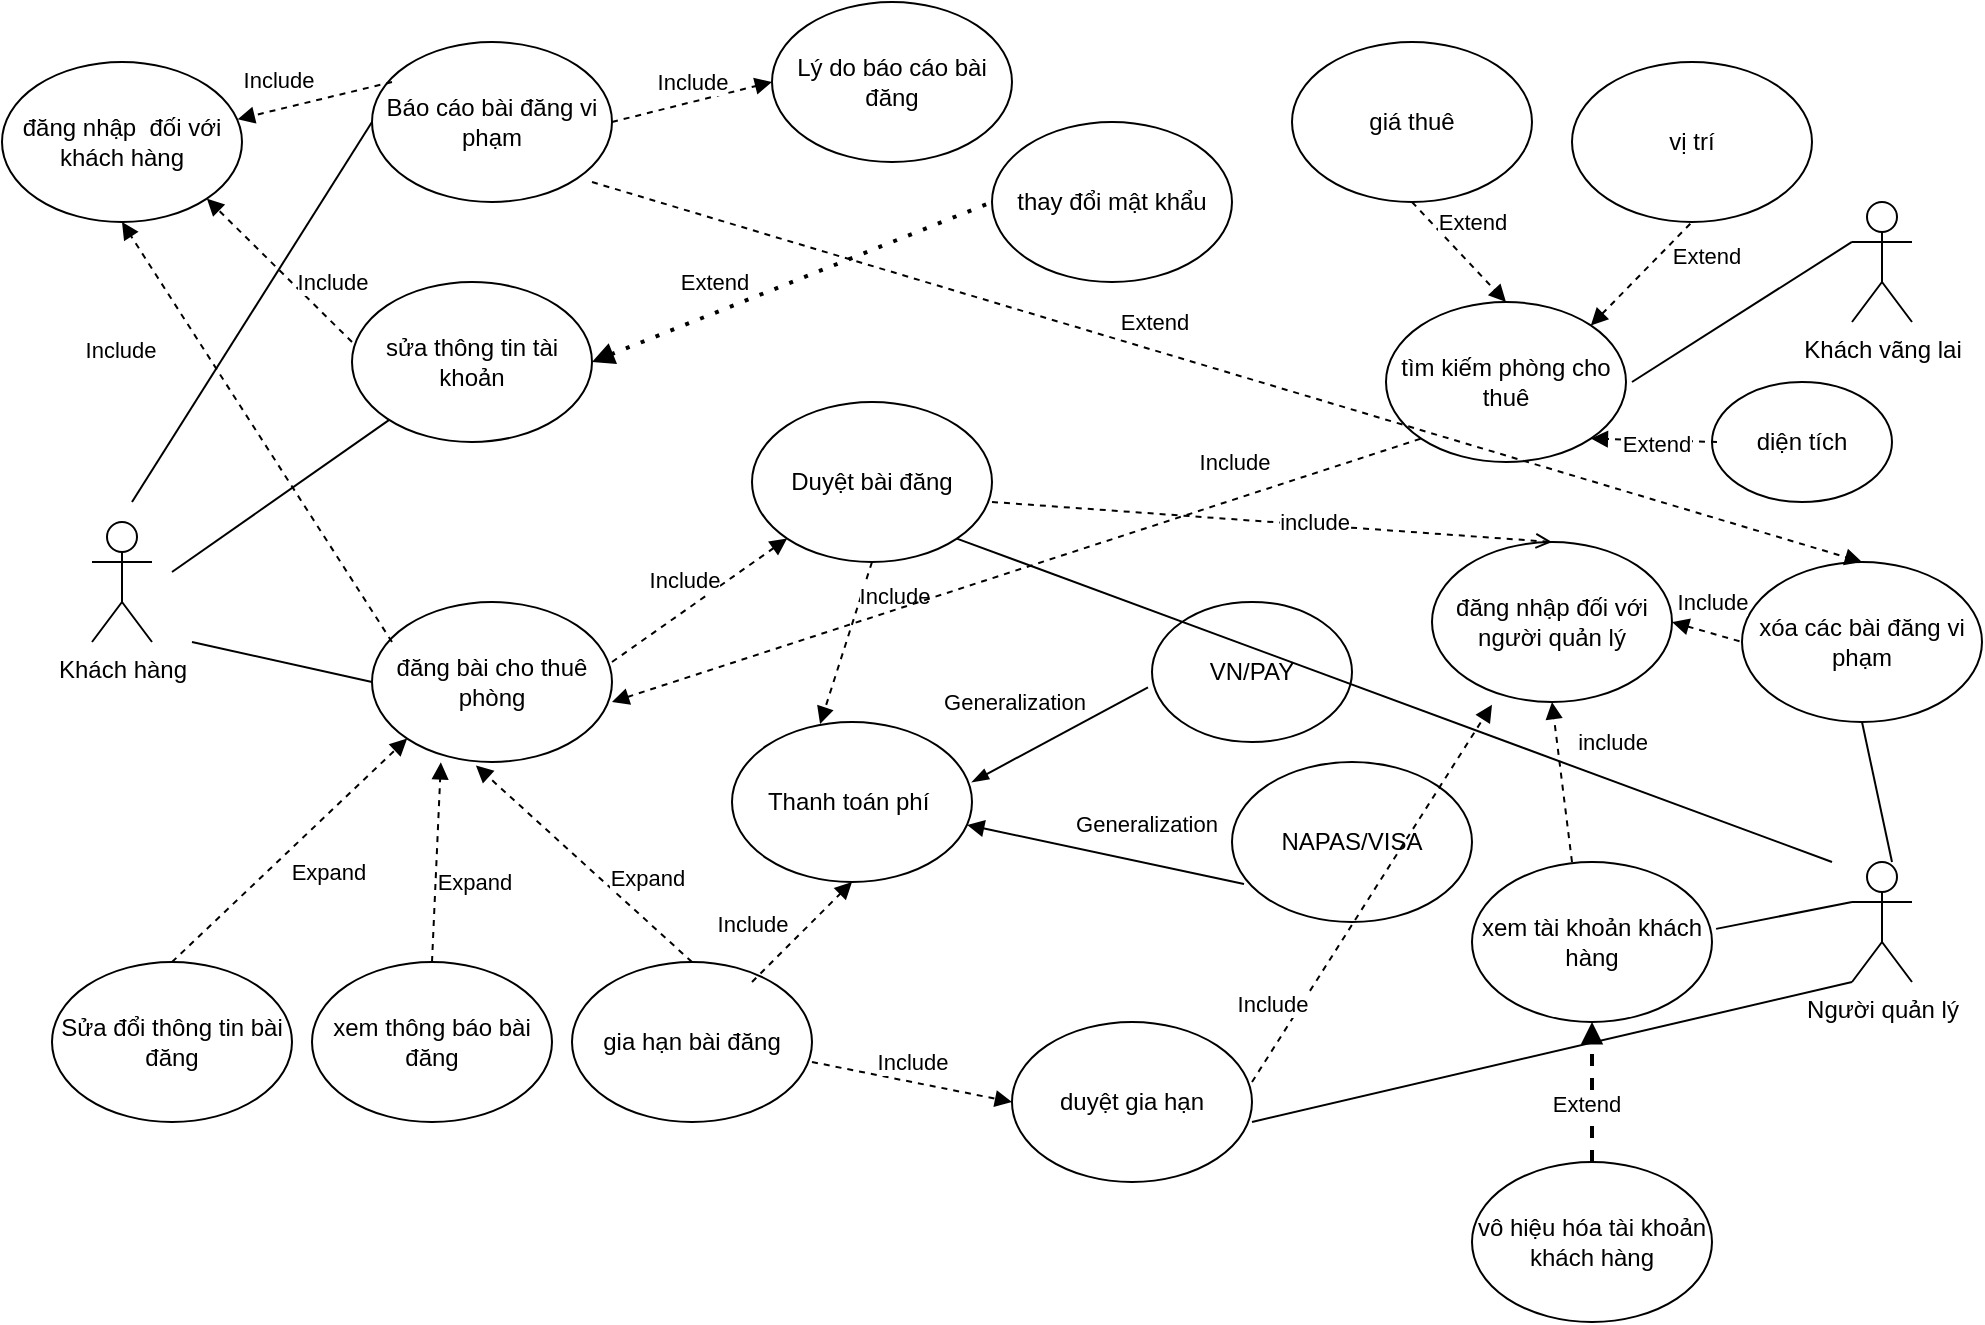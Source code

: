 <mxfile version="22.0.3" type="device">
  <diagram name="Page-1" id="BQ_2tN83CtN3XIH8CyFC">
    <mxGraphModel dx="1036" dy="606" grid="1" gridSize="10" guides="1" tooltips="1" connect="1" arrows="1" fold="1" page="1" pageScale="1" pageWidth="1654" pageHeight="2336" math="0" shadow="0">
      <root>
        <mxCell id="0" />
        <mxCell id="1" parent="0" />
        <mxCell id="EKn6E2aNAoOGzHWUVPN6-1" value="Khách hàng" style="shape=umlActor;verticalLabelPosition=bottom;verticalAlign=top;html=1;outlineConnect=0;" vertex="1" parent="1">
          <mxGeometry x="60" y="270" width="30" height="60" as="geometry" />
        </mxCell>
        <mxCell id="EKn6E2aNAoOGzHWUVPN6-2" value="sửa thông tin tài khoản" style="ellipse;whiteSpace=wrap;html=1;" vertex="1" parent="1">
          <mxGeometry x="190" y="150" width="120" height="80" as="geometry" />
        </mxCell>
        <mxCell id="EKn6E2aNAoOGzHWUVPN6-3" value="đăng bài cho thuê phòng" style="ellipse;whiteSpace=wrap;html=1;" vertex="1" parent="1">
          <mxGeometry x="200" y="310" width="120" height="80" as="geometry" />
        </mxCell>
        <mxCell id="EKn6E2aNAoOGzHWUVPN6-5" value="Duyệt bài đăng" style="ellipse;whiteSpace=wrap;html=1;" vertex="1" parent="1">
          <mxGeometry x="390" y="210" width="120" height="80" as="geometry" />
        </mxCell>
        <mxCell id="EKn6E2aNAoOGzHWUVPN6-6" value="Thanh toán phí&amp;nbsp;" style="ellipse;whiteSpace=wrap;html=1;" vertex="1" parent="1">
          <mxGeometry x="380" y="370" width="120" height="80" as="geometry" />
        </mxCell>
        <mxCell id="EKn6E2aNAoOGzHWUVPN6-7" value="gia hạn bài đăng" style="ellipse;whiteSpace=wrap;html=1;" vertex="1" parent="1">
          <mxGeometry x="300" y="490" width="120" height="80" as="geometry" />
        </mxCell>
        <mxCell id="EKn6E2aNAoOGzHWUVPN6-8" value="" style="endArrow=none;html=1;rounded=0;" edge="1" parent="1" target="EKn6E2aNAoOGzHWUVPN6-2">
          <mxGeometry width="50" height="50" relative="1" as="geometry">
            <mxPoint x="100" y="295" as="sourcePoint" />
            <mxPoint x="150" y="245" as="targetPoint" />
          </mxGeometry>
        </mxCell>
        <mxCell id="EKn6E2aNAoOGzHWUVPN6-9" value="" style="endArrow=none;html=1;rounded=0;entryX=0;entryY=0.5;entryDx=0;entryDy=0;" edge="1" parent="1" target="EKn6E2aNAoOGzHWUVPN6-3">
          <mxGeometry width="50" height="50" relative="1" as="geometry">
            <mxPoint x="110" y="330" as="sourcePoint" />
            <mxPoint x="160" y="280" as="targetPoint" />
          </mxGeometry>
        </mxCell>
        <mxCell id="EKn6E2aNAoOGzHWUVPN6-10" value="" style="endArrow=block;dashed=1;html=1;rounded=0;entryX=0.433;entryY=1.022;entryDx=0;entryDy=0;entryPerimeter=0;endFill=1;exitX=0.5;exitY=0;exitDx=0;exitDy=0;" edge="1" parent="1" source="EKn6E2aNAoOGzHWUVPN6-7" target="EKn6E2aNAoOGzHWUVPN6-3">
          <mxGeometry width="50" height="50" relative="1" as="geometry">
            <mxPoint x="250" y="490" as="sourcePoint" />
            <mxPoint x="300" y="440" as="targetPoint" />
          </mxGeometry>
        </mxCell>
        <mxCell id="EKn6E2aNAoOGzHWUVPN6-11" value="Expand&amp;nbsp;" style="edgeLabel;html=1;align=center;verticalAlign=middle;resizable=0;points=[];" vertex="1" connectable="0" parent="EKn6E2aNAoOGzHWUVPN6-10">
          <mxGeometry x="-0.282" y="-3" relative="1" as="geometry">
            <mxPoint x="16" y="-5" as="offset" />
          </mxGeometry>
        </mxCell>
        <mxCell id="EKn6E2aNAoOGzHWUVPN6-12" value="Sửa đổi thông tin bài đăng" style="ellipse;whiteSpace=wrap;html=1;" vertex="1" parent="1">
          <mxGeometry x="40" y="490" width="120" height="80" as="geometry" />
        </mxCell>
        <mxCell id="EKn6E2aNAoOGzHWUVPN6-13" value="" style="endArrow=block;html=1;rounded=0;entryX=0;entryY=1;entryDx=0;entryDy=0;dashed=1;startArrow=none;startFill=0;endFill=1;exitX=0.5;exitY=0;exitDx=0;exitDy=0;" edge="1" parent="1" source="EKn6E2aNAoOGzHWUVPN6-12" target="EKn6E2aNAoOGzHWUVPN6-3">
          <mxGeometry width="50" height="50" relative="1" as="geometry">
            <mxPoint x="140" y="500" as="sourcePoint" />
            <mxPoint x="190" y="450" as="targetPoint" />
          </mxGeometry>
        </mxCell>
        <mxCell id="EKn6E2aNAoOGzHWUVPN6-15" value="Expand" style="edgeLabel;html=1;align=center;verticalAlign=middle;resizable=0;points=[];" vertex="1" connectable="0" parent="EKn6E2aNAoOGzHWUVPN6-13">
          <mxGeometry x="-0.044" y="-11" relative="1" as="geometry">
            <mxPoint x="14" as="offset" />
          </mxGeometry>
        </mxCell>
        <mxCell id="EKn6E2aNAoOGzHWUVPN6-16" value="xem thông báo bài đăng" style="ellipse;whiteSpace=wrap;html=1;" vertex="1" parent="1">
          <mxGeometry x="170" y="490" width="120" height="80" as="geometry" />
        </mxCell>
        <mxCell id="EKn6E2aNAoOGzHWUVPN6-17" value="" style="endArrow=block;html=1;rounded=0;entryX=0.287;entryY=1.002;entryDx=0;entryDy=0;entryPerimeter=0;dashed=1;endFill=1;" edge="1" parent="1" target="EKn6E2aNAoOGzHWUVPN6-3">
          <mxGeometry width="50" height="50" relative="1" as="geometry">
            <mxPoint x="230" y="490" as="sourcePoint" />
            <mxPoint x="280" y="440" as="targetPoint" />
          </mxGeometry>
        </mxCell>
        <mxCell id="EKn6E2aNAoOGzHWUVPN6-18" value="Expand" style="edgeLabel;html=1;align=center;verticalAlign=middle;resizable=0;points=[];" vertex="1" connectable="0" parent="EKn6E2aNAoOGzHWUVPN6-17">
          <mxGeometry x="-0.377" y="2" relative="1" as="geometry">
            <mxPoint x="21" y="-9" as="offset" />
          </mxGeometry>
        </mxCell>
        <mxCell id="EKn6E2aNAoOGzHWUVPN6-19" value="Báo cáo bài đăng vi phạm" style="ellipse;whiteSpace=wrap;html=1;" vertex="1" parent="1">
          <mxGeometry x="200" y="30" width="120" height="80" as="geometry" />
        </mxCell>
        <mxCell id="EKn6E2aNAoOGzHWUVPN6-20" value="" style="endArrow=none;html=1;rounded=0;entryX=0;entryY=0.5;entryDx=0;entryDy=0;" edge="1" parent="1" target="EKn6E2aNAoOGzHWUVPN6-19">
          <mxGeometry width="50" height="50" relative="1" as="geometry">
            <mxPoint x="80" y="260" as="sourcePoint" />
            <mxPoint x="130" y="210" as="targetPoint" />
          </mxGeometry>
        </mxCell>
        <mxCell id="EKn6E2aNAoOGzHWUVPN6-21" value="" style="endArrow=block;html=1;rounded=0;entryX=0;entryY=1;entryDx=0;entryDy=0;dashed=1;endFill=1;" edge="1" parent="1" target="EKn6E2aNAoOGzHWUVPN6-5">
          <mxGeometry width="50" height="50" relative="1" as="geometry">
            <mxPoint x="320" y="340" as="sourcePoint" />
            <mxPoint x="370" y="290" as="targetPoint" />
          </mxGeometry>
        </mxCell>
        <mxCell id="EKn6E2aNAoOGzHWUVPN6-22" value="Include" style="edgeLabel;html=1;align=center;verticalAlign=middle;resizable=0;points=[];" vertex="1" connectable="0" parent="EKn6E2aNAoOGzHWUVPN6-21">
          <mxGeometry x="0.053" y="2" relative="1" as="geometry">
            <mxPoint x="-9" y="-7" as="offset" />
          </mxGeometry>
        </mxCell>
        <mxCell id="EKn6E2aNAoOGzHWUVPN6-23" value="" style="endArrow=block;dashed=1;html=1;rounded=0;entryX=0.367;entryY=0.012;entryDx=0;entryDy=0;endFill=1;exitX=0.5;exitY=1;exitDx=0;exitDy=0;entryPerimeter=0;" edge="1" parent="1" source="EKn6E2aNAoOGzHWUVPN6-5" target="EKn6E2aNAoOGzHWUVPN6-6">
          <mxGeometry width="50" height="50" relative="1" as="geometry">
            <mxPoint x="300" y="380" as="sourcePoint" />
            <mxPoint x="350" y="330" as="targetPoint" />
          </mxGeometry>
        </mxCell>
        <mxCell id="EKn6E2aNAoOGzHWUVPN6-81" value="Include" style="edgeLabel;html=1;align=center;verticalAlign=middle;resizable=0;points=[];" vertex="1" connectable="0" parent="EKn6E2aNAoOGzHWUVPN6-23">
          <mxGeometry x="-0.332" y="-1" relative="1" as="geometry">
            <mxPoint x="20" y="-10" as="offset" />
          </mxGeometry>
        </mxCell>
        <mxCell id="EKn6E2aNAoOGzHWUVPN6-26" value="duyệt gia hạn" style="ellipse;whiteSpace=wrap;html=1;" vertex="1" parent="1">
          <mxGeometry x="520" y="520" width="120" height="80" as="geometry" />
        </mxCell>
        <mxCell id="EKn6E2aNAoOGzHWUVPN6-27" value="" style="endArrow=block;dashed=1;html=1;rounded=0;entryX=0;entryY=0.5;entryDx=0;entryDy=0;endFill=1;" edge="1" parent="1" target="EKn6E2aNAoOGzHWUVPN6-26">
          <mxGeometry width="50" height="50" relative="1" as="geometry">
            <mxPoint x="420" y="540" as="sourcePoint" />
            <mxPoint x="470" y="490" as="targetPoint" />
          </mxGeometry>
        </mxCell>
        <mxCell id="EKn6E2aNAoOGzHWUVPN6-28" value="Include" style="edgeLabel;html=1;align=center;verticalAlign=middle;resizable=0;points=[];" vertex="1" connectable="0" parent="EKn6E2aNAoOGzHWUVPN6-27">
          <mxGeometry x="-0.358" y="2" relative="1" as="geometry">
            <mxPoint x="17" y="-5" as="offset" />
          </mxGeometry>
        </mxCell>
        <mxCell id="EKn6E2aNAoOGzHWUVPN6-29" value="VN/PAY" style="ellipse;whiteSpace=wrap;html=1;" vertex="1" parent="1">
          <mxGeometry x="590" y="310" width="100" height="70" as="geometry" />
        </mxCell>
        <mxCell id="EKn6E2aNAoOGzHWUVPN6-30" value="NAPAS/VISA" style="ellipse;whiteSpace=wrap;html=1;" vertex="1" parent="1">
          <mxGeometry x="630" y="390" width="120" height="80" as="geometry" />
        </mxCell>
        <mxCell id="EKn6E2aNAoOGzHWUVPN6-31" value="" style="endArrow=block;html=1;rounded=0;entryX=0.98;entryY=0.643;entryDx=0;entryDy=0;entryPerimeter=0;startArrow=none;startFill=0;endFill=1;exitX=0.05;exitY=0.763;exitDx=0;exitDy=0;exitPerimeter=0;" edge="1" parent="1" source="EKn6E2aNAoOGzHWUVPN6-30" target="EKn6E2aNAoOGzHWUVPN6-6">
          <mxGeometry width="50" height="50" relative="1" as="geometry">
            <mxPoint x="580" y="450" as="sourcePoint" />
            <mxPoint x="630" y="400" as="targetPoint" />
          </mxGeometry>
        </mxCell>
        <mxCell id="EKn6E2aNAoOGzHWUVPN6-35" value="Generalization&lt;br&gt;" style="edgeLabel;html=1;align=center;verticalAlign=middle;resizable=0;points=[];" vertex="1" connectable="0" parent="EKn6E2aNAoOGzHWUVPN6-31">
          <mxGeometry x="-0.276" y="-1" relative="1" as="geometry">
            <mxPoint y="-19" as="offset" />
          </mxGeometry>
        </mxCell>
        <mxCell id="EKn6E2aNAoOGzHWUVPN6-32" value="" style="endArrow=none;html=1;rounded=0;entryX=-0.02;entryY=0.609;entryDx=0;entryDy=0;entryPerimeter=0;endFill=0;startArrow=blockThin;startFill=1;" edge="1" parent="1" target="EKn6E2aNAoOGzHWUVPN6-29">
          <mxGeometry width="50" height="50" relative="1" as="geometry">
            <mxPoint x="500" y="400" as="sourcePoint" />
            <mxPoint x="550" y="350" as="targetPoint" />
          </mxGeometry>
        </mxCell>
        <mxCell id="EKn6E2aNAoOGzHWUVPN6-34" value="Generalization" style="edgeLabel;html=1;align=center;verticalAlign=middle;resizable=0;points=[];" vertex="1" connectable="0" parent="EKn6E2aNAoOGzHWUVPN6-32">
          <mxGeometry x="-0.301" y="1" relative="1" as="geometry">
            <mxPoint x="-10" y="-23" as="offset" />
          </mxGeometry>
        </mxCell>
        <mxCell id="EKn6E2aNAoOGzHWUVPN6-36" value="thay đổi mật khẩu" style="ellipse;whiteSpace=wrap;html=1;" vertex="1" parent="1">
          <mxGeometry x="510" y="70" width="120" height="80" as="geometry" />
        </mxCell>
        <mxCell id="EKn6E2aNAoOGzHWUVPN6-37" value="" style="endArrow=none;dashed=1;html=1;dashPattern=1 3;strokeWidth=2;rounded=0;exitX=1;exitY=0.5;exitDx=0;exitDy=0;startArrow=block;startFill=1;entryX=0;entryY=0.5;entryDx=0;entryDy=0;" edge="1" parent="1" source="EKn6E2aNAoOGzHWUVPN6-2" target="EKn6E2aNAoOGzHWUVPN6-36">
          <mxGeometry width="50" height="50" relative="1" as="geometry">
            <mxPoint x="370" y="200" as="sourcePoint" />
            <mxPoint x="420" y="150" as="targetPoint" />
          </mxGeometry>
        </mxCell>
        <mxCell id="EKn6E2aNAoOGzHWUVPN6-38" value="Extend" style="edgeLabel;html=1;align=center;verticalAlign=middle;resizable=0;points=[];" vertex="1" connectable="0" parent="EKn6E2aNAoOGzHWUVPN6-37">
          <mxGeometry x="0.337" y="1" relative="1" as="geometry">
            <mxPoint x="-73" y="14" as="offset" />
          </mxGeometry>
        </mxCell>
        <mxCell id="EKn6E2aNAoOGzHWUVPN6-39" value="Lý do báo cáo bài đăng" style="ellipse;whiteSpace=wrap;html=1;" vertex="1" parent="1">
          <mxGeometry x="400" y="10" width="120" height="80" as="geometry" />
        </mxCell>
        <mxCell id="EKn6E2aNAoOGzHWUVPN6-40" value="" style="endArrow=block;dashed=1;html=1;rounded=0;exitX=1;exitY=0.5;exitDx=0;exitDy=0;startArrow=none;startFill=0;endFill=1;" edge="1" parent="1" source="EKn6E2aNAoOGzHWUVPN6-19">
          <mxGeometry width="50" height="50" relative="1" as="geometry">
            <mxPoint x="350" y="100" as="sourcePoint" />
            <mxPoint x="400" y="50" as="targetPoint" />
          </mxGeometry>
        </mxCell>
        <mxCell id="EKn6E2aNAoOGzHWUVPN6-42" value="Include" style="edgeLabel;html=1;align=center;verticalAlign=middle;resizable=0;points=[];" vertex="1" connectable="0" parent="EKn6E2aNAoOGzHWUVPN6-40">
          <mxGeometry x="0.199" relative="1" as="geometry">
            <mxPoint x="-8" y="-8" as="offset" />
          </mxGeometry>
        </mxCell>
        <mxCell id="EKn6E2aNAoOGzHWUVPN6-43" value="Khách vãng lai" style="shape=umlActor;verticalLabelPosition=bottom;verticalAlign=top;html=1;outlineConnect=0;" vertex="1" parent="1">
          <mxGeometry x="940" y="110" width="30" height="60" as="geometry" />
        </mxCell>
        <mxCell id="EKn6E2aNAoOGzHWUVPN6-44" value="tìm kiếm phòng cho thuê" style="ellipse;whiteSpace=wrap;html=1;" vertex="1" parent="1">
          <mxGeometry x="707" y="160" width="120" height="80" as="geometry" />
        </mxCell>
        <mxCell id="EKn6E2aNAoOGzHWUVPN6-45" value="vị trí" style="ellipse;whiteSpace=wrap;html=1;" vertex="1" parent="1">
          <mxGeometry x="800" y="40" width="120" height="80" as="geometry" />
        </mxCell>
        <mxCell id="EKn6E2aNAoOGzHWUVPN6-46" value="giá thuê" style="ellipse;whiteSpace=wrap;html=1;" vertex="1" parent="1">
          <mxGeometry x="660" y="30" width="120" height="80" as="geometry" />
        </mxCell>
        <mxCell id="EKn6E2aNAoOGzHWUVPN6-47" value="diện tích" style="ellipse;whiteSpace=wrap;html=1;" vertex="1" parent="1">
          <mxGeometry x="870" y="200" width="90" height="60" as="geometry" />
        </mxCell>
        <mxCell id="EKn6E2aNAoOGzHWUVPN6-48" value="" style="endArrow=none;html=1;rounded=0;entryX=0.5;entryY=1;entryDx=0;entryDy=0;dashed=1;endFill=0;startArrow=block;startFill=1;exitX=1;exitY=0;exitDx=0;exitDy=0;" edge="1" parent="1" source="EKn6E2aNAoOGzHWUVPN6-44" target="EKn6E2aNAoOGzHWUVPN6-45">
          <mxGeometry width="50" height="50" relative="1" as="geometry">
            <mxPoint x="750" y="160" as="sourcePoint" />
            <mxPoint x="800" y="110" as="targetPoint" />
          </mxGeometry>
        </mxCell>
        <mxCell id="EKn6E2aNAoOGzHWUVPN6-51" value="Extend" style="edgeLabel;html=1;align=center;verticalAlign=middle;resizable=0;points=[];" vertex="1" connectable="0" parent="EKn6E2aNAoOGzHWUVPN6-48">
          <mxGeometry x="0.272" y="-3" relative="1" as="geometry">
            <mxPoint x="23" y="-4" as="offset" />
          </mxGeometry>
        </mxCell>
        <mxCell id="EKn6E2aNAoOGzHWUVPN6-49" value="" style="endArrow=block;html=1;rounded=0;endFill=1;dashed=1;exitX=0.022;exitY=0.743;exitDx=0;exitDy=0;exitPerimeter=0;entryX=1;entryY=1;entryDx=0;entryDy=0;" edge="1" parent="1" target="EKn6E2aNAoOGzHWUVPN6-44">
          <mxGeometry width="50" height="50" relative="1" as="geometry">
            <mxPoint x="872.49" y="230.0" as="sourcePoint" />
            <mxPoint x="830" y="240" as="targetPoint" />
          </mxGeometry>
        </mxCell>
        <mxCell id="EKn6E2aNAoOGzHWUVPN6-50" value="" style="endArrow=block;html=1;rounded=0;entryX=0.5;entryY=0;entryDx=0;entryDy=0;dashed=1;endFill=1;exitX=0.5;exitY=1;exitDx=0;exitDy=0;" edge="1" parent="1" source="EKn6E2aNAoOGzHWUVPN6-46" target="EKn6E2aNAoOGzHWUVPN6-44">
          <mxGeometry width="50" height="50" relative="1" as="geometry">
            <mxPoint x="763" y="60" as="sourcePoint" />
            <mxPoint x="690" y="190" as="targetPoint" />
          </mxGeometry>
        </mxCell>
        <mxCell id="EKn6E2aNAoOGzHWUVPN6-52" value="Extend" style="edgeLabel;html=1;align=center;verticalAlign=middle;resizable=0;points=[];" vertex="1" connectable="0" parent="1">
          <mxGeometry x="750.002" y="120.001" as="geometry" />
        </mxCell>
        <mxCell id="EKn6E2aNAoOGzHWUVPN6-53" value="Extend" style="edgeLabel;html=1;align=center;verticalAlign=middle;resizable=0;points=[];" vertex="1" connectable="0" parent="1">
          <mxGeometry x="820.002" y="100.001" as="geometry">
            <mxPoint x="22" y="131" as="offset" />
          </mxGeometry>
        </mxCell>
        <mxCell id="EKn6E2aNAoOGzHWUVPN6-54" value="" style="endArrow=none;html=1;rounded=0;entryX=0;entryY=0.333;entryDx=0;entryDy=0;entryPerimeter=0;" edge="1" parent="1" target="EKn6E2aNAoOGzHWUVPN6-43">
          <mxGeometry width="50" height="50" relative="1" as="geometry">
            <mxPoint x="830" y="200" as="sourcePoint" />
            <mxPoint x="880" y="150" as="targetPoint" />
          </mxGeometry>
        </mxCell>
        <mxCell id="EKn6E2aNAoOGzHWUVPN6-55" value="" style="endArrow=none;html=1;rounded=0;entryX=0;entryY=1;entryDx=0;entryDy=0;startArrow=block;startFill=1;dashed=1;" edge="1" parent="1" target="EKn6E2aNAoOGzHWUVPN6-44">
          <mxGeometry width="50" height="50" relative="1" as="geometry">
            <mxPoint x="320" y="360" as="sourcePoint" />
            <mxPoint x="370" y="310" as="targetPoint" />
          </mxGeometry>
        </mxCell>
        <mxCell id="EKn6E2aNAoOGzHWUVPN6-56" value="Include" style="edgeLabel;html=1;align=center;verticalAlign=middle;resizable=0;points=[];" vertex="1" connectable="0" parent="EKn6E2aNAoOGzHWUVPN6-55">
          <mxGeometry x="0.257" y="-2" relative="1" as="geometry">
            <mxPoint x="56" y="-39" as="offset" />
          </mxGeometry>
        </mxCell>
        <mxCell id="EKn6E2aNAoOGzHWUVPN6-57" value="Người quản lý" style="shape=umlActor;verticalLabelPosition=bottom;verticalAlign=top;html=1;outlineConnect=0;" vertex="1" parent="1">
          <mxGeometry x="940" y="440" width="30" height="60" as="geometry" />
        </mxCell>
        <mxCell id="EKn6E2aNAoOGzHWUVPN6-58" value="đăng nhập&amp;nbsp; đối với khách hàng" style="ellipse;whiteSpace=wrap;html=1;" vertex="1" parent="1">
          <mxGeometry x="15" y="40" width="120" height="80" as="geometry" />
        </mxCell>
        <mxCell id="EKn6E2aNAoOGzHWUVPN6-59" value="" style="endArrow=block;html=1;rounded=0;entryX=0.5;entryY=1;entryDx=0;entryDy=0;endFill=1;dashed=1;" edge="1" parent="1" target="EKn6E2aNAoOGzHWUVPN6-58">
          <mxGeometry width="50" height="50" relative="1" as="geometry">
            <mxPoint x="210" y="330" as="sourcePoint" />
            <mxPoint x="260" y="280" as="targetPoint" />
          </mxGeometry>
        </mxCell>
        <mxCell id="EKn6E2aNAoOGzHWUVPN6-60" value="" style="endArrow=block;html=1;rounded=0;entryX=1;entryY=1;entryDx=0;entryDy=0;endFill=1;dashed=1;" edge="1" parent="1" target="EKn6E2aNAoOGzHWUVPN6-58">
          <mxGeometry width="50" height="50" relative="1" as="geometry">
            <mxPoint x="190" y="180" as="sourcePoint" />
            <mxPoint x="240" y="130" as="targetPoint" />
          </mxGeometry>
        </mxCell>
        <mxCell id="EKn6E2aNAoOGzHWUVPN6-61" value="" style="endArrow=block;html=1;rounded=0;startArrow=none;startFill=0;endFill=1;entryX=0.982;entryY=0.358;entryDx=0;entryDy=0;entryPerimeter=0;dashed=1;" edge="1" parent="1" target="EKn6E2aNAoOGzHWUVPN6-58">
          <mxGeometry width="50" height="50" relative="1" as="geometry">
            <mxPoint x="210" y="50" as="sourcePoint" />
            <mxPoint x="140" y="70" as="targetPoint" />
          </mxGeometry>
        </mxCell>
        <mxCell id="EKn6E2aNAoOGzHWUVPN6-62" value="Include" style="edgeLabel;html=1;align=center;verticalAlign=middle;resizable=0;points=[];" vertex="1" connectable="0" parent="1">
          <mxGeometry x="190.001" y="229.996" as="geometry">
            <mxPoint x="-116" y="-46" as="offset" />
          </mxGeometry>
        </mxCell>
        <mxCell id="EKn6E2aNAoOGzHWUVPN6-63" value="Include" style="edgeLabel;html=1;align=center;verticalAlign=middle;resizable=0;points=[];" vertex="1" connectable="0" parent="1">
          <mxGeometry x="180.001" y="149.996" as="geometry" />
        </mxCell>
        <mxCell id="EKn6E2aNAoOGzHWUVPN6-64" value="Include" style="edgeLabel;html=1;align=center;verticalAlign=middle;resizable=0;points=[];" vertex="1" connectable="0" parent="1">
          <mxGeometry x="160.001" y="49.996" as="geometry">
            <mxPoint x="-7" y="-1" as="offset" />
          </mxGeometry>
        </mxCell>
        <mxCell id="EKn6E2aNAoOGzHWUVPN6-65" value="xem tài khoản khách hàng" style="ellipse;whiteSpace=wrap;html=1;" vertex="1" parent="1">
          <mxGeometry x="750" y="440" width="120" height="80" as="geometry" />
        </mxCell>
        <mxCell id="EKn6E2aNAoOGzHWUVPN6-66" value="vô hiệu hóa tài khoản khách hàng" style="ellipse;whiteSpace=wrap;html=1;" vertex="1" parent="1">
          <mxGeometry x="750" y="590" width="120" height="80" as="geometry" />
        </mxCell>
        <mxCell id="EKn6E2aNAoOGzHWUVPN6-67" value="" style="endArrow=block;dashed=1;html=1;strokeWidth=2;rounded=0;entryX=0.5;entryY=1;entryDx=0;entryDy=0;endFill=1;" edge="1" parent="1" target="EKn6E2aNAoOGzHWUVPN6-65">
          <mxGeometry width="50" height="50" relative="1" as="geometry">
            <mxPoint x="810" y="590" as="sourcePoint" />
            <mxPoint x="860" y="540" as="targetPoint" />
          </mxGeometry>
        </mxCell>
        <mxCell id="EKn6E2aNAoOGzHWUVPN6-68" value="Extend" style="edgeLabel;html=1;align=center;verticalAlign=middle;resizable=0;points=[];" vertex="1" connectable="0" parent="EKn6E2aNAoOGzHWUVPN6-67">
          <mxGeometry x="-0.154" y="3" relative="1" as="geometry">
            <mxPoint as="offset" />
          </mxGeometry>
        </mxCell>
        <mxCell id="EKn6E2aNAoOGzHWUVPN6-69" value="" style="endArrow=none;html=1;rounded=0;entryX=1.017;entryY=0.418;entryDx=0;entryDy=0;entryPerimeter=0;" edge="1" parent="1" target="EKn6E2aNAoOGzHWUVPN6-65">
          <mxGeometry width="50" height="50" relative="1" as="geometry">
            <mxPoint x="940" y="460" as="sourcePoint" />
            <mxPoint x="990" y="410" as="targetPoint" />
          </mxGeometry>
        </mxCell>
        <mxCell id="EKn6E2aNAoOGzHWUVPN6-70" value="" style="endArrow=none;html=1;rounded=0;exitX=1;exitY=1;exitDx=0;exitDy=0;" edge="1" parent="1" source="EKn6E2aNAoOGzHWUVPN6-5">
          <mxGeometry width="50" height="50" relative="1" as="geometry">
            <mxPoint x="510" y="250" as="sourcePoint" />
            <mxPoint x="930" y="440" as="targetPoint" />
          </mxGeometry>
        </mxCell>
        <mxCell id="EKn6E2aNAoOGzHWUVPN6-72" value="xóa các bài đăng vi phạm" style="ellipse;whiteSpace=wrap;html=1;" vertex="1" parent="1">
          <mxGeometry x="885" y="290" width="120" height="80" as="geometry" />
        </mxCell>
        <mxCell id="EKn6E2aNAoOGzHWUVPN6-73" value="" style="endArrow=block;html=1;rounded=0;entryX=0.5;entryY=0;entryDx=0;entryDy=0;dashed=1;startArrow=none;startFill=0;endFill=1;" edge="1" parent="1" target="EKn6E2aNAoOGzHWUVPN6-72">
          <mxGeometry width="50" height="50" relative="1" as="geometry">
            <mxPoint x="310" y="100" as="sourcePoint" />
            <mxPoint x="360" y="50" as="targetPoint" />
            <Array as="points">
              <mxPoint x="410" y="130" />
            </Array>
          </mxGeometry>
        </mxCell>
        <mxCell id="EKn6E2aNAoOGzHWUVPN6-83" value="Extend" style="edgeLabel;html=1;align=center;verticalAlign=middle;resizable=0;points=[];" vertex="1" connectable="0" parent="EKn6E2aNAoOGzHWUVPN6-73">
          <mxGeometry x="-0.127" y="2" relative="1" as="geometry">
            <mxPoint x="3" y="-11" as="offset" />
          </mxGeometry>
        </mxCell>
        <mxCell id="EKn6E2aNAoOGzHWUVPN6-75" value="" style="endArrow=none;html=1;rounded=0;entryX=0.5;entryY=1;entryDx=0;entryDy=0;" edge="1" parent="1" target="EKn6E2aNAoOGzHWUVPN6-72">
          <mxGeometry width="50" height="50" relative="1" as="geometry">
            <mxPoint x="960" y="440" as="sourcePoint" />
            <mxPoint x="1010" y="390" as="targetPoint" />
          </mxGeometry>
        </mxCell>
        <mxCell id="EKn6E2aNAoOGzHWUVPN6-76" value="" style="endArrow=none;html=1;rounded=0;entryX=0;entryY=1;entryDx=0;entryDy=0;entryPerimeter=0;" edge="1" parent="1" target="EKn6E2aNAoOGzHWUVPN6-57">
          <mxGeometry width="50" height="50" relative="1" as="geometry">
            <mxPoint x="640" y="570" as="sourcePoint" />
            <mxPoint x="690" y="520" as="targetPoint" />
          </mxGeometry>
        </mxCell>
        <mxCell id="EKn6E2aNAoOGzHWUVPN6-78" value="" style="endArrow=block;html=1;rounded=0;endFill=1;dashed=1;" edge="1" parent="1">
          <mxGeometry width="50" height="50" relative="1" as="geometry">
            <mxPoint x="390" y="500" as="sourcePoint" />
            <mxPoint x="440" y="450" as="targetPoint" />
          </mxGeometry>
        </mxCell>
        <mxCell id="EKn6E2aNAoOGzHWUVPN6-80" value="Include" style="edgeLabel;html=1;align=center;verticalAlign=middle;resizable=0;points=[];" vertex="1" connectable="0" parent="EKn6E2aNAoOGzHWUVPN6-78">
          <mxGeometry x="0.044" y="2" relative="1" as="geometry">
            <mxPoint x="-25" y="-2" as="offset" />
          </mxGeometry>
        </mxCell>
        <mxCell id="EKn6E2aNAoOGzHWUVPN6-85" value="đăng nhập đối với người quản lý" style="ellipse;whiteSpace=wrap;html=1;" vertex="1" parent="1">
          <mxGeometry x="730" y="280" width="120" height="80" as="geometry" />
        </mxCell>
        <mxCell id="EKn6E2aNAoOGzHWUVPN6-86" value="" style="endArrow=open;html=1;rounded=0;entryX=0.5;entryY=0;entryDx=0;entryDy=0;dashed=1;endFill=0;" edge="1" parent="1" target="EKn6E2aNAoOGzHWUVPN6-85">
          <mxGeometry width="50" height="50" relative="1" as="geometry">
            <mxPoint x="510" y="260" as="sourcePoint" />
            <mxPoint x="560" y="210" as="targetPoint" />
          </mxGeometry>
        </mxCell>
        <mxCell id="EKn6E2aNAoOGzHWUVPN6-93" value="include" style="edgeLabel;html=1;align=center;verticalAlign=middle;resizable=0;points=[];" vertex="1" connectable="0" parent="EKn6E2aNAoOGzHWUVPN6-86">
          <mxGeometry x="0.149" y="2" relative="1" as="geometry">
            <mxPoint as="offset" />
          </mxGeometry>
        </mxCell>
        <mxCell id="EKn6E2aNAoOGzHWUVPN6-89" value="" style="endArrow=none;html=1;rounded=0;entryX=0;entryY=0.5;entryDx=0;entryDy=0;dashed=1;endFill=0;startArrow=block;startFill=1;" edge="1" parent="1" target="EKn6E2aNAoOGzHWUVPN6-72">
          <mxGeometry width="50" height="50" relative="1" as="geometry">
            <mxPoint x="850" y="320" as="sourcePoint" />
            <mxPoint x="900" y="270" as="targetPoint" />
          </mxGeometry>
        </mxCell>
        <mxCell id="EKn6E2aNAoOGzHWUVPN6-94" value="Include" style="edgeLabel;html=1;align=center;verticalAlign=middle;resizable=0;points=[];" vertex="1" connectable="0" parent="EKn6E2aNAoOGzHWUVPN6-89">
          <mxGeometry x="0.164" y="2" relative="1" as="geometry">
            <mxPoint x="-1" y="-14" as="offset" />
          </mxGeometry>
        </mxCell>
        <mxCell id="EKn6E2aNAoOGzHWUVPN6-90" value="" style="endArrow=block;html=1;rounded=0;entryX=0.5;entryY=1;entryDx=0;entryDy=0;dashed=1;endFill=1;" edge="1" parent="1" target="EKn6E2aNAoOGzHWUVPN6-85">
          <mxGeometry width="50" height="50" relative="1" as="geometry">
            <mxPoint x="800" y="440" as="sourcePoint" />
            <mxPoint x="850" y="390" as="targetPoint" />
          </mxGeometry>
        </mxCell>
        <mxCell id="EKn6E2aNAoOGzHWUVPN6-95" value="include" style="edgeLabel;html=1;align=center;verticalAlign=middle;resizable=0;points=[];" vertex="1" connectable="0" parent="EKn6E2aNAoOGzHWUVPN6-90">
          <mxGeometry x="-0.393" y="-1" relative="1" as="geometry">
            <mxPoint x="22" y="-36" as="offset" />
          </mxGeometry>
        </mxCell>
        <mxCell id="EKn6E2aNAoOGzHWUVPN6-91" value="" style="endArrow=block;html=1;rounded=0;entryX=0.25;entryY=1.017;entryDx=0;entryDy=0;entryPerimeter=0;dashed=1;startArrow=none;startFill=0;endFill=1;" edge="1" parent="1" target="EKn6E2aNAoOGzHWUVPN6-85">
          <mxGeometry width="50" height="50" relative="1" as="geometry">
            <mxPoint x="640" y="550" as="sourcePoint" />
            <mxPoint x="840" y="380" as="targetPoint" />
          </mxGeometry>
        </mxCell>
        <mxCell id="EKn6E2aNAoOGzHWUVPN6-92" value="Include" style="edgeLabel;html=1;align=center;verticalAlign=middle;resizable=0;points=[];" vertex="1" connectable="0" parent="EKn6E2aNAoOGzHWUVPN6-91">
          <mxGeometry x="-0.697" y="-2" relative="1" as="geometry">
            <mxPoint x="-10" y="-12" as="offset" />
          </mxGeometry>
        </mxCell>
      </root>
    </mxGraphModel>
  </diagram>
</mxfile>
